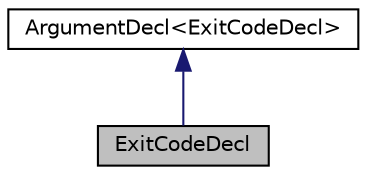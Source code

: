 digraph "ExitCodeDecl"
{
  edge [fontname="Helvetica",fontsize="10",labelfontname="Helvetica",labelfontsize="10"];
  node [fontname="Helvetica",fontsize="10",shape=record];
  Node0 [label="ExitCodeDecl",height=0.2,width=0.4,color="black", fillcolor="grey75", style="filled", fontcolor="black"];
  Node1 [label="ArgumentDecl\<ExitCodeDecl\>",height=0.2,width=0.4,color="black", fillcolor="white", style="filled",URL="$structaworx_1_1lib_1_1cli_1_1ArgumentDecl.html"];
  Node1 -> Node0 [dir="back",color="midnightblue",fontsize="10",style="solid",fontname="Helvetica"];
}


